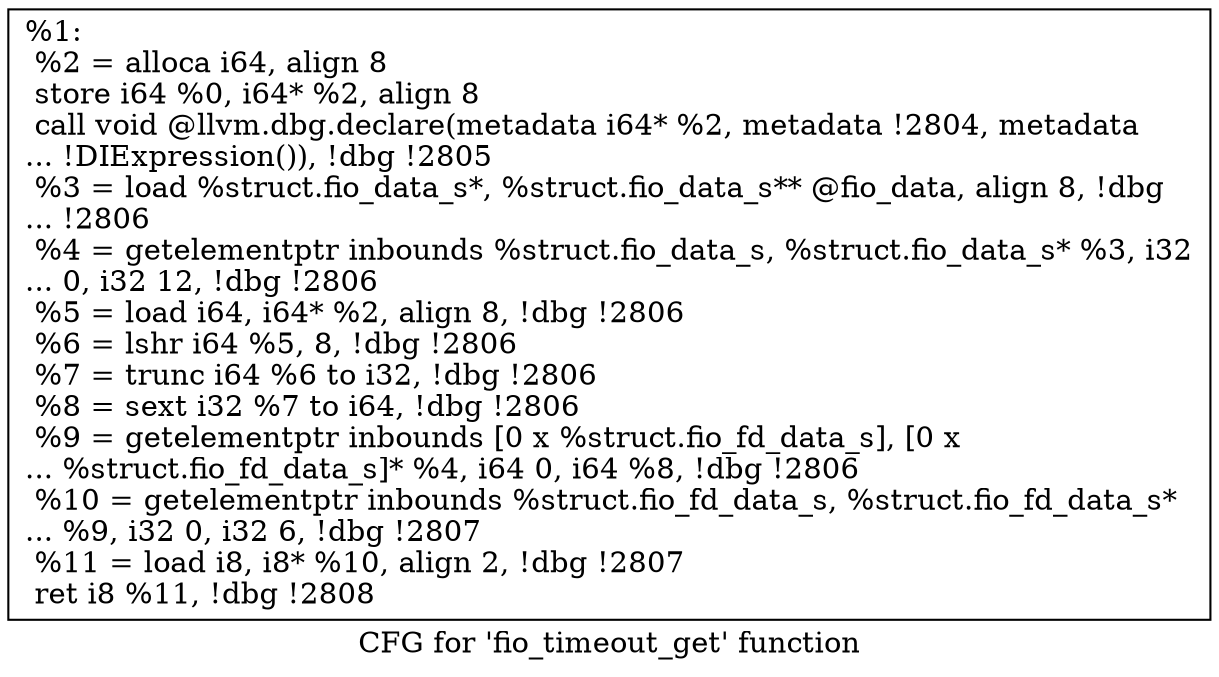 digraph "CFG for 'fio_timeout_get' function" {
	label="CFG for 'fio_timeout_get' function";

	Node0x556851738fc0 [shape=record,label="{%1:\l  %2 = alloca i64, align 8\l  store i64 %0, i64* %2, align 8\l  call void @llvm.dbg.declare(metadata i64* %2, metadata !2804, metadata\l... !DIExpression()), !dbg !2805\l  %3 = load %struct.fio_data_s*, %struct.fio_data_s** @fio_data, align 8, !dbg\l... !2806\l  %4 = getelementptr inbounds %struct.fio_data_s, %struct.fio_data_s* %3, i32\l... 0, i32 12, !dbg !2806\l  %5 = load i64, i64* %2, align 8, !dbg !2806\l  %6 = lshr i64 %5, 8, !dbg !2806\l  %7 = trunc i64 %6 to i32, !dbg !2806\l  %8 = sext i32 %7 to i64, !dbg !2806\l  %9 = getelementptr inbounds [0 x %struct.fio_fd_data_s], [0 x\l... %struct.fio_fd_data_s]* %4, i64 0, i64 %8, !dbg !2806\l  %10 = getelementptr inbounds %struct.fio_fd_data_s, %struct.fio_fd_data_s*\l... %9, i32 0, i32 6, !dbg !2807\l  %11 = load i8, i8* %10, align 2, !dbg !2807\l  ret i8 %11, !dbg !2808\l}"];
}

